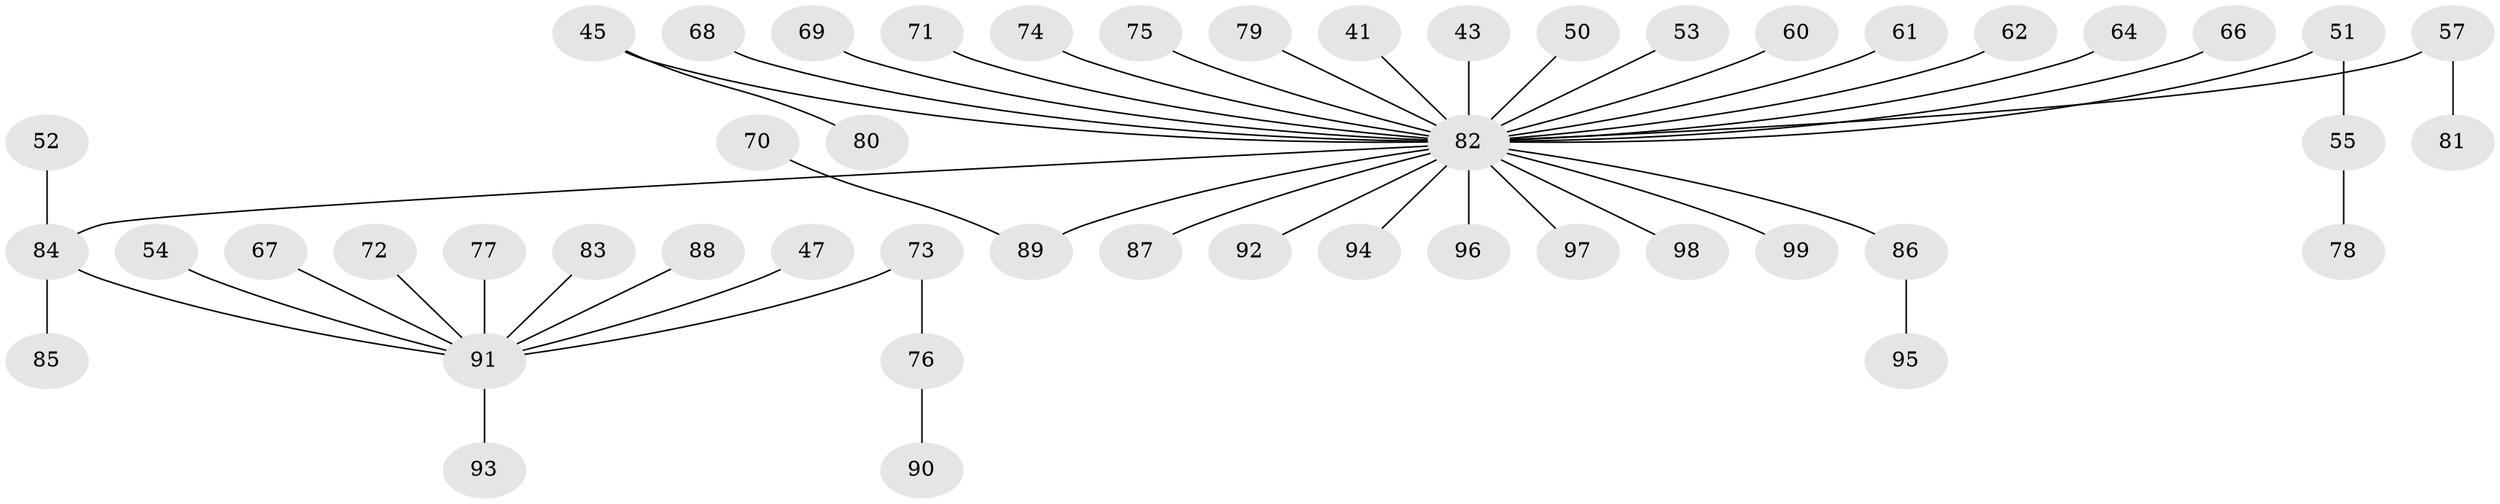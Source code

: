// original degree distribution, {5: 0.030303030303030304, 6: 0.020202020202020204, 4: 0.10101010101010101, 3: 0.12121212121212122, 2: 0.21212121212121213, 1: 0.5151515151515151}
// Generated by graph-tools (version 1.1) at 2025/52/03/09/25 04:52:49]
// undirected, 49 vertices, 48 edges
graph export_dot {
graph [start="1"]
  node [color=gray90,style=filled];
  41;
  43;
  45;
  47;
  50;
  51;
  52;
  53;
  54;
  55;
  57;
  60;
  61;
  62;
  64;
  66;
  67;
  68;
  69;
  70;
  71;
  72;
  73;
  74;
  75;
  76;
  77;
  78;
  79;
  80;
  81;
  82 [super="+21+49+10+12+19+28+30+35+58+14+40"];
  83;
  84 [super="+17+22"];
  85;
  86;
  87;
  88;
  89 [super="+26"];
  90;
  91 [super="+36+25+63+38+65+42+46"];
  92;
  93;
  94;
  95;
  96 [super="+23"];
  97;
  98;
  99;
  41 -- 82;
  43 -- 82;
  45 -- 80;
  45 -- 82;
  47 -- 91;
  50 -- 82;
  51 -- 55;
  51 -- 82;
  52 -- 84;
  53 -- 82;
  54 -- 91;
  55 -- 78;
  57 -- 81;
  57 -- 82;
  60 -- 82;
  61 -- 82;
  62 -- 82;
  64 -- 82;
  66 -- 82;
  67 -- 91;
  68 -- 82;
  69 -- 82;
  70 -- 89;
  71 -- 82;
  72 -- 91;
  73 -- 76;
  73 -- 91;
  74 -- 82;
  75 -- 82;
  76 -- 90;
  77 -- 91;
  79 -- 82;
  82 -- 89;
  82 -- 84;
  82 -- 86;
  82 -- 92;
  82 -- 94;
  82 -- 97;
  82 -- 98;
  82 -- 99;
  82 -- 87;
  82 -- 96;
  83 -- 91;
  84 -- 91;
  84 -- 85;
  86 -- 95;
  88 -- 91;
  91 -- 93;
}
